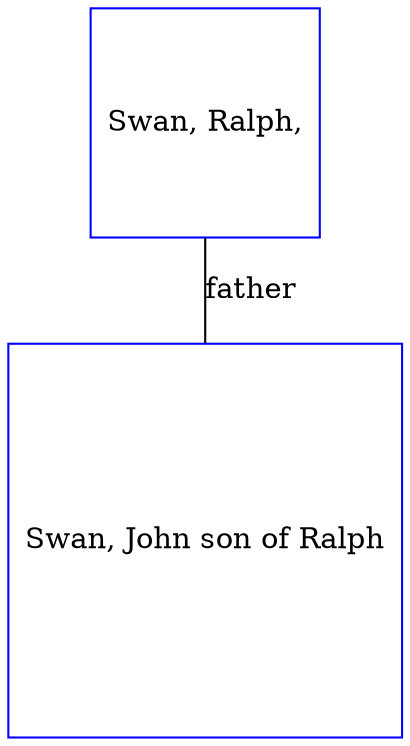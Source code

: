 digraph D {
    edge [dir=none];    node [shape=box];    "009649"   [label="Swan, Ralph,", shape=box, regular=1, color="blue"] ;
"009648"   [label="Swan, John son of Ralph", shape=box, regular=1, color="blue"] ;
009649->009648 [label="father",arrowsize=0.0]; 
}